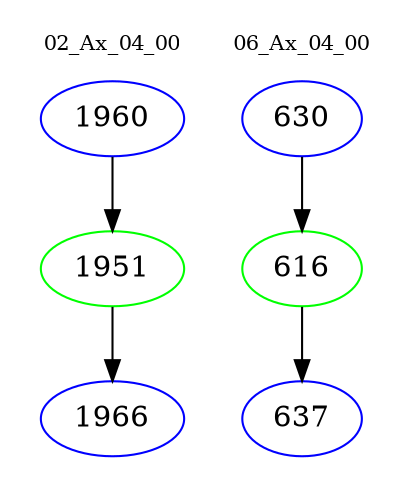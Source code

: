 digraph{
subgraph cluster_0 {
color = white
label = "02_Ax_04_00";
fontsize=10;
T0_1960 [label="1960", color="blue"]
T0_1960 -> T0_1951 [color="black"]
T0_1951 [label="1951", color="green"]
T0_1951 -> T0_1966 [color="black"]
T0_1966 [label="1966", color="blue"]
}
subgraph cluster_1 {
color = white
label = "06_Ax_04_00";
fontsize=10;
T1_630 [label="630", color="blue"]
T1_630 -> T1_616 [color="black"]
T1_616 [label="616", color="green"]
T1_616 -> T1_637 [color="black"]
T1_637 [label="637", color="blue"]
}
}

